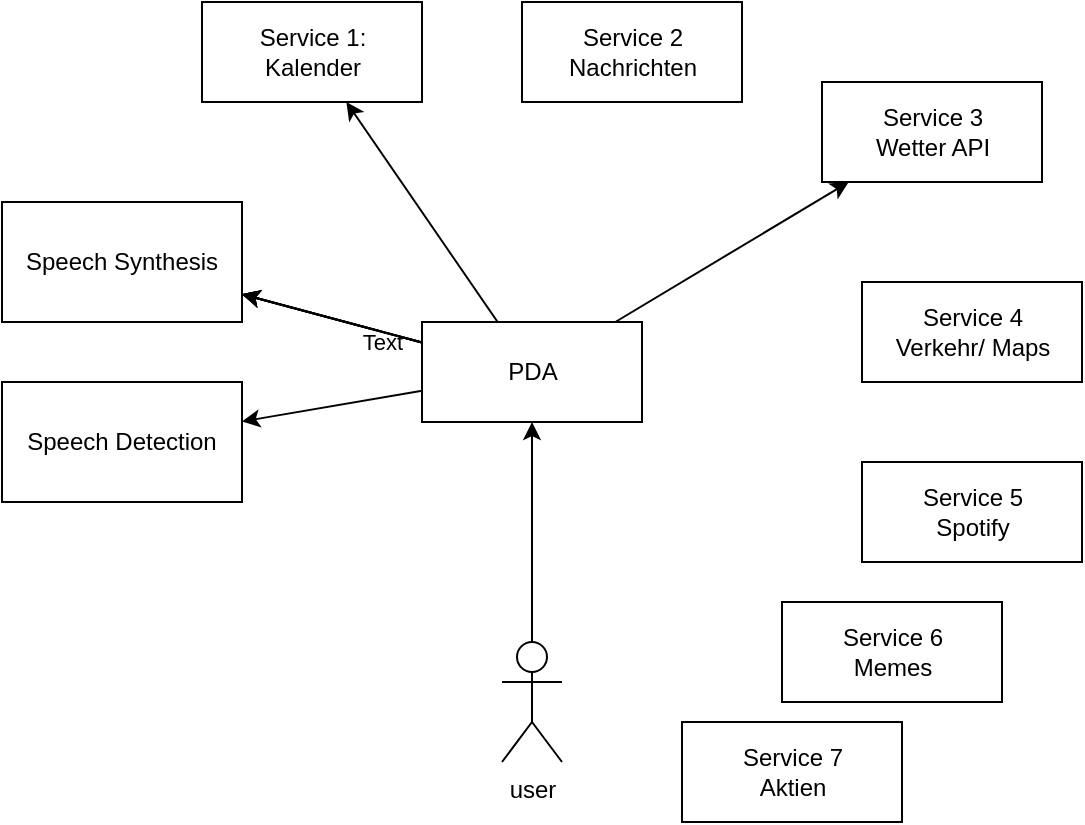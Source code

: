 <mxfile>
    <diagram id="Lm4gdlAAkMD3CkZeusZA" name="Page-1">
        <mxGraphModel dx="782" dy="563" grid="1" gridSize="10" guides="1" tooltips="1" connect="1" arrows="1" fold="1" page="1" pageScale="1" pageWidth="850" pageHeight="1100" math="0" shadow="0">
            <root>
                <mxCell id="0"/>
                <mxCell id="1" parent="0"/>
                <mxCell id="5" value="" style="edgeStyle=none;html=1;" parent="1" source="2" target="3" edge="1">
                    <mxGeometry relative="1" as="geometry"/>
                </mxCell>
                <mxCell id="2" value="user&lt;br&gt;" style="shape=umlActor;verticalLabelPosition=bottom;verticalAlign=top;html=1;" parent="1" vertex="1">
                    <mxGeometry x="370" y="440" width="30" height="60" as="geometry"/>
                </mxCell>
                <mxCell id="7" value="" style="edgeStyle=none;html=1;" parent="1" source="3" target="6" edge="1">
                    <mxGeometry relative="1" as="geometry"/>
                </mxCell>
                <mxCell id="10" value="" style="edgeStyle=none;html=1;" parent="1" source="3" target="9" edge="1">
                    <mxGeometry relative="1" as="geometry"/>
                </mxCell>
                <mxCell id="13" value="" style="edgeStyle=none;html=1;" parent="1" source="3" target="12" edge="1">
                    <mxGeometry relative="1" as="geometry"/>
                </mxCell>
                <mxCell id="14" value="Text" style="edgeLabel;html=1;align=center;verticalAlign=middle;resizable=0;points=[];" parent="13" vertex="1" connectable="0">
                    <mxGeometry x="-0.587" y="5" relative="1" as="geometry">
                        <mxPoint x="-1" as="offset"/>
                    </mxGeometry>
                </mxCell>
                <mxCell id="15" value="" style="edgeStyle=none;html=1;" parent="1" source="3" target="12" edge="1">
                    <mxGeometry relative="1" as="geometry"/>
                </mxCell>
                <mxCell id="16" value="" style="edgeStyle=none;html=1;" parent="1" source="3" target="12" edge="1">
                    <mxGeometry relative="1" as="geometry"/>
                </mxCell>
                <mxCell id="17" value="" style="edgeStyle=none;html=1;" parent="1" source="3" target="12" edge="1">
                    <mxGeometry relative="1" as="geometry"/>
                </mxCell>
                <mxCell id="19" value="" style="edgeStyle=none;html=1;" parent="1" source="3" target="18" edge="1">
                    <mxGeometry relative="1" as="geometry"/>
                </mxCell>
                <mxCell id="3" value="PDA" style="html=1;" parent="1" vertex="1">
                    <mxGeometry x="330" y="280" width="110" height="50" as="geometry"/>
                </mxCell>
                <mxCell id="4" value="Service 2&lt;br&gt;Nachrichten" style="html=1;" parent="1" vertex="1">
                    <mxGeometry x="380" y="120" width="110" height="50" as="geometry"/>
                </mxCell>
                <mxCell id="6" value="Service 3&lt;br&gt;Wetter API" style="html=1;" parent="1" vertex="1">
                    <mxGeometry x="530" y="160" width="110" height="50" as="geometry"/>
                </mxCell>
                <mxCell id="9" value="Service 1:&lt;br&gt;Kalender" style="html=1;" parent="1" vertex="1">
                    <mxGeometry x="220" y="120" width="110" height="50" as="geometry"/>
                </mxCell>
                <mxCell id="12" value="Speech Synthesis" style="whiteSpace=wrap;html=1;" parent="1" vertex="1">
                    <mxGeometry x="120" y="220" width="120" height="60" as="geometry"/>
                </mxCell>
                <mxCell id="18" value="Speech Detection" style="whiteSpace=wrap;html=1;" parent="1" vertex="1">
                    <mxGeometry x="120" y="310" width="120" height="60" as="geometry"/>
                </mxCell>
                <mxCell id="20" value="Service 4&lt;br&gt;Verkehr/ Maps" style="html=1;" vertex="1" parent="1">
                    <mxGeometry x="550" y="260" width="110" height="50" as="geometry"/>
                </mxCell>
                <mxCell id="21" value="Service 5&lt;br&gt;Spotify" style="html=1;" vertex="1" parent="1">
                    <mxGeometry x="550" y="350" width="110" height="50" as="geometry"/>
                </mxCell>
                <mxCell id="22" value="Service 6&lt;br&gt;Memes" style="html=1;" vertex="1" parent="1">
                    <mxGeometry x="510" y="420" width="110" height="50" as="geometry"/>
                </mxCell>
                <mxCell id="23" value="Service 7&lt;br&gt;Aktien" style="html=1;" vertex="1" parent="1">
                    <mxGeometry x="460" y="480" width="110" height="50" as="geometry"/>
                </mxCell>
            </root>
        </mxGraphModel>
    </diagram>
</mxfile>